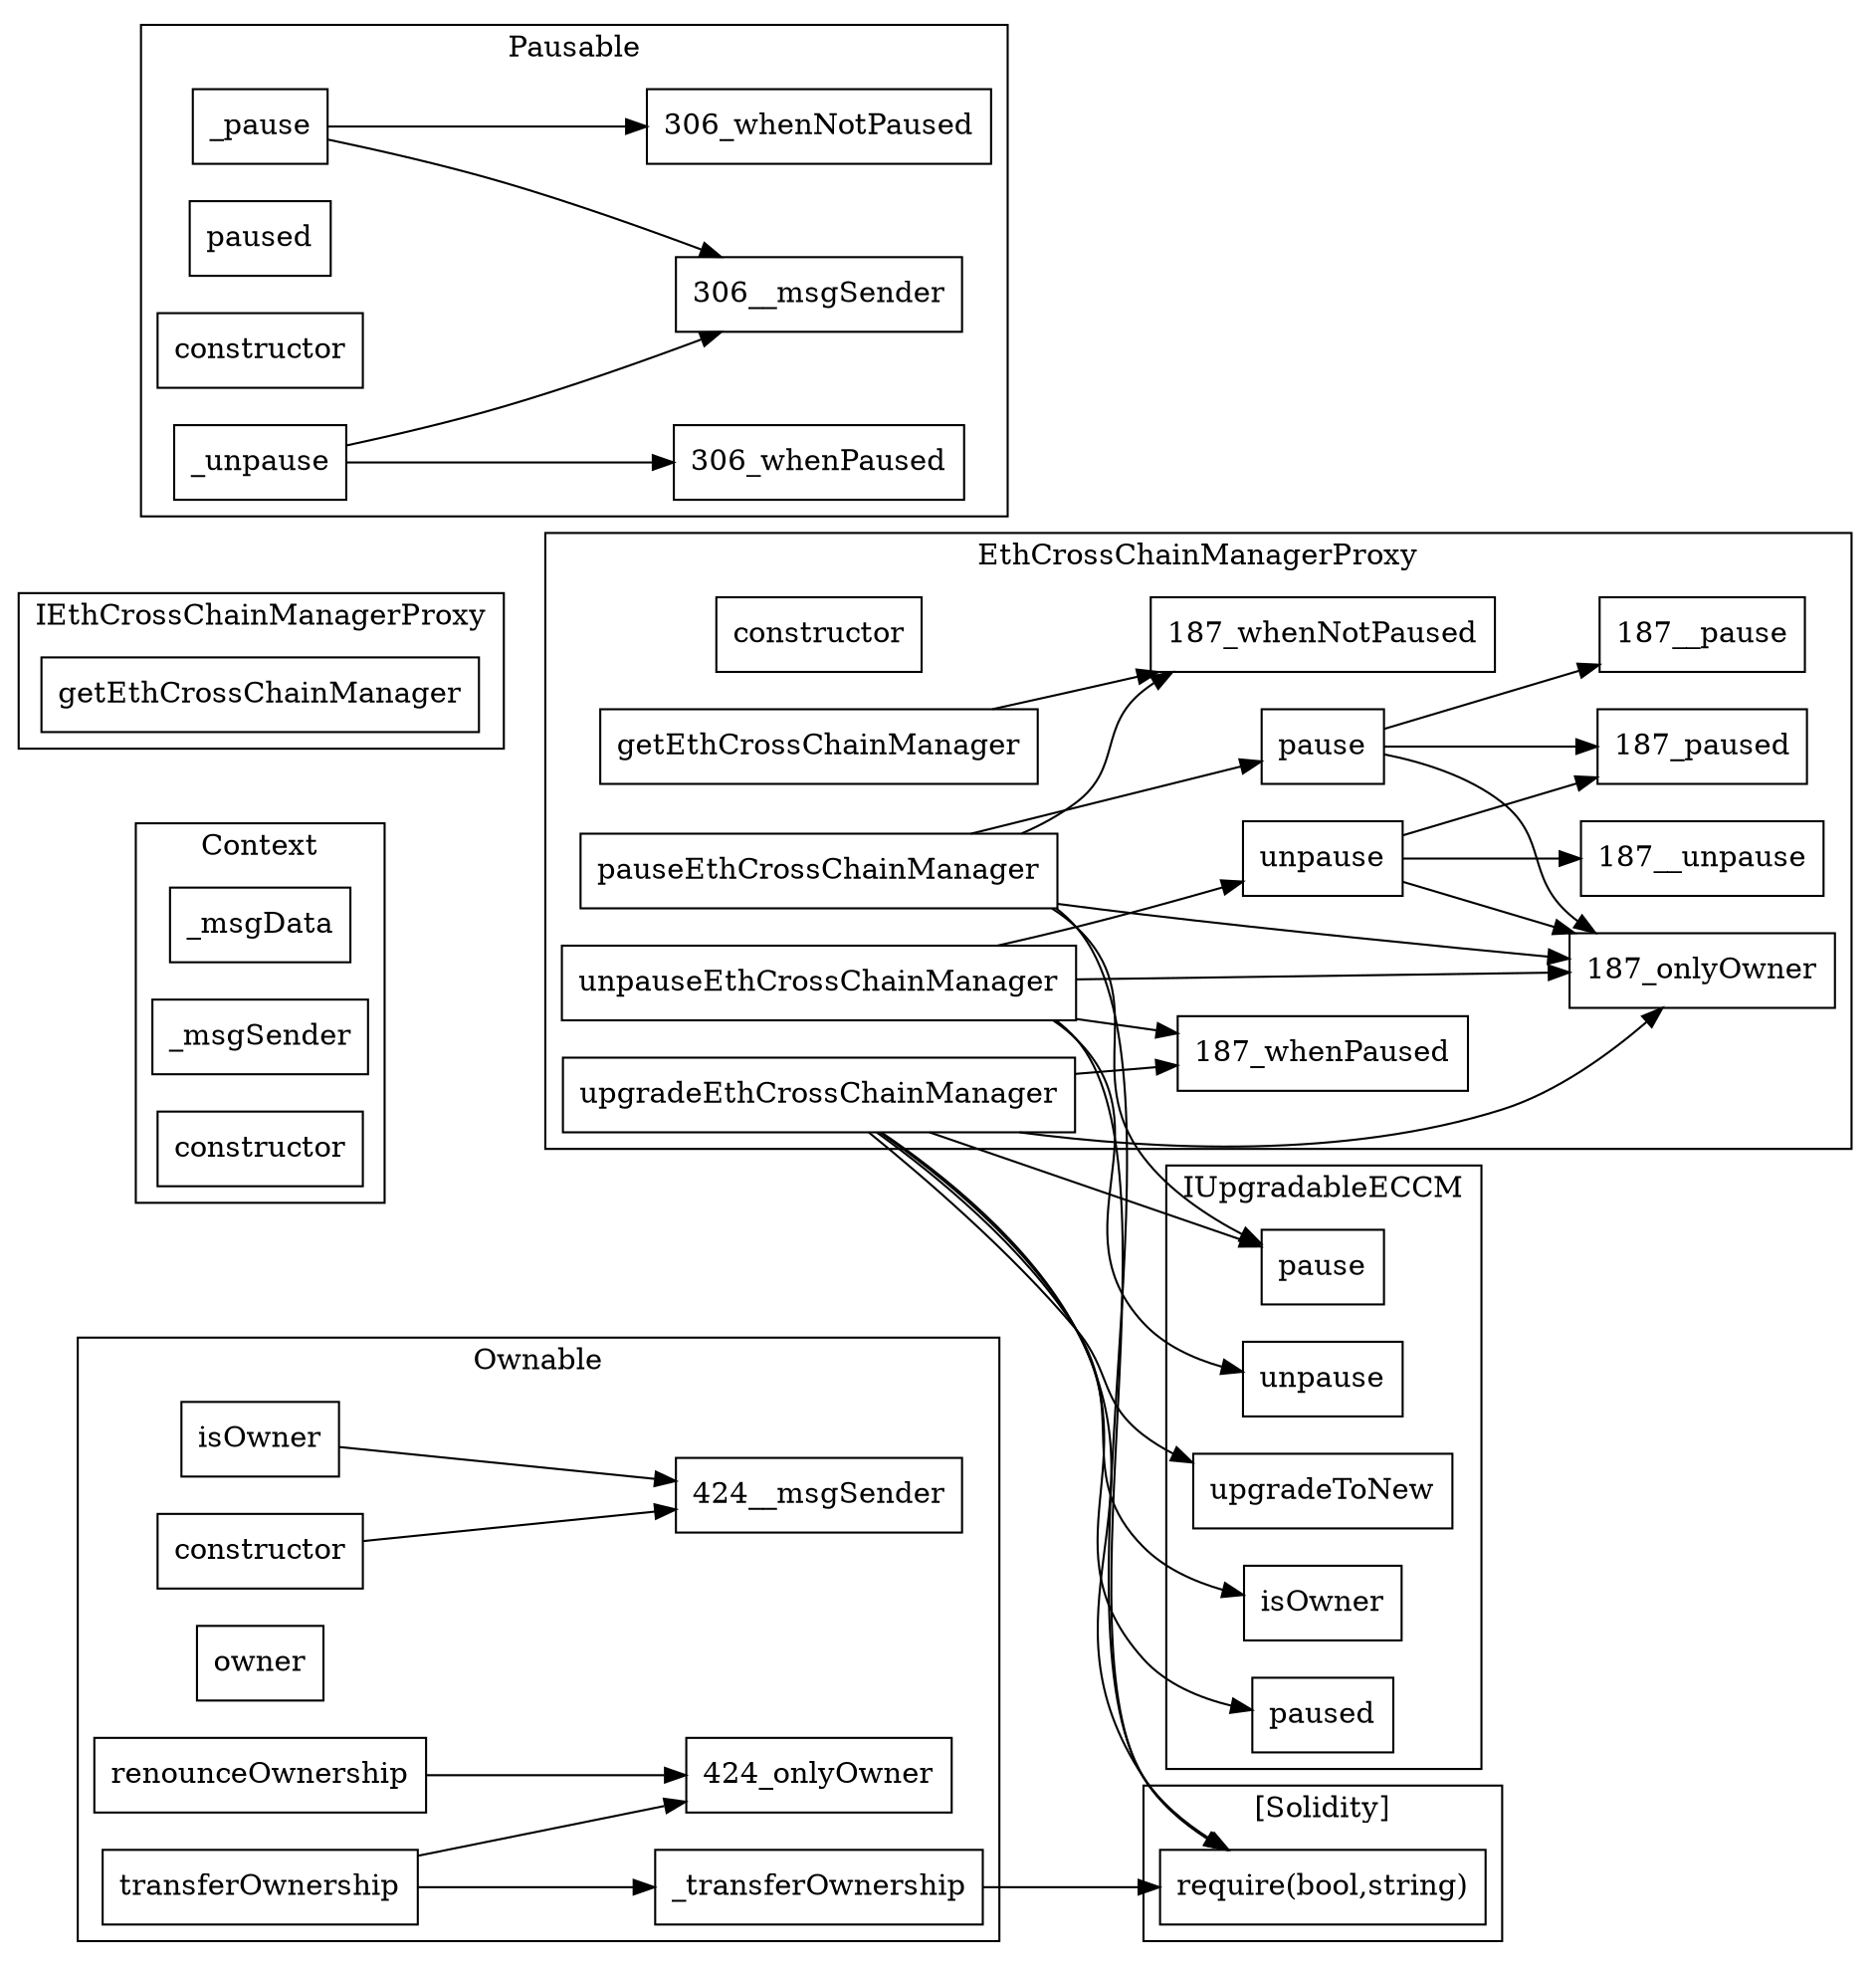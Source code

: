 strict digraph {
rankdir="LR"
node [shape=box]
subgraph cluster_225_IUpgradableECCM {
label = "IUpgradableECCM"
"225_isOwner" [label="isOwner"]
"225_unpause" [label="unpause"]
"225_pause" [label="pause"]
"225_paused" [label="paused"]
"225_upgradeToNew" [label="upgradeToNew"]
}subgraph cluster_451_Context {
label = "Context"
"451__msgData" [label="_msgData"]
"451__msgSender" [label="_msgSender"]
"451_constructor" [label="constructor"]
}subgraph cluster_195_IEthCrossChainManagerProxy {
label = "IEthCrossChainManagerProxy"
"195_getEthCrossChainManager" [label="getEthCrossChainManager"]
}subgraph cluster_424_Ownable {
label = "Ownable"
"424_constructor" [label="constructor"]
"424__transferOwnership" [label="_transferOwnership"]
"424_renounceOwnership" [label="renounceOwnership"]
"424_owner" [label="owner"]
"424_isOwner" [label="isOwner"]
"424_transferOwnership" [label="transferOwnership"]
"424_isOwner" -> "424__msgSender"
"424_renounceOwnership" -> "424_onlyOwner"
"424_transferOwnership" -> "424_onlyOwner"
"424_constructor" -> "424__msgSender"
"424_transferOwnership" -> "424__transferOwnership"
}subgraph cluster_306_Pausable {
label = "Pausable"
"306__pause" [label="_pause"]
"306_paused" [label="paused"]
"306_constructor" [label="constructor"]
"306__unpause" [label="_unpause"]
"306__unpause" -> "306__msgSender"
"306__pause" -> "306__msgSender"
"306__pause" -> "306_whenNotPaused"
"306__unpause" -> "306_whenPaused"
}subgraph cluster_187_EthCrossChainManagerProxy {
label = "EthCrossChainManagerProxy"
"187_unpause" [label="unpause"]
"187_pause" [label="pause"]
"187_constructor" [label="constructor"]
"187_unpauseEthCrossChainManager" [label="unpauseEthCrossChainManager"]
"187_getEthCrossChainManager" [label="getEthCrossChainManager"]
"187_pauseEthCrossChainManager" [label="pauseEthCrossChainManager"]
"187_upgradeEthCrossChainManager" [label="upgradeEthCrossChainManager"]
"187_unpauseEthCrossChainManager" -> "187_unpause"
"187_unpauseEthCrossChainManager" -> "187_onlyOwner"
"187_pauseEthCrossChainManager" -> "187_pause"
"187_unpause" -> "187_onlyOwner"
"187_pause" -> "187_paused"
"187_unpauseEthCrossChainManager" -> "187_whenPaused"
"187_upgradeEthCrossChainManager" -> "187_whenPaused"
"187_pause" -> "187__pause"
"187_pause" -> "187_onlyOwner"
"187_unpause" -> "187_paused"
"187_getEthCrossChainManager" -> "187_whenNotPaused"
"187_unpause" -> "187__unpause"
"187_pauseEthCrossChainManager" -> "187_whenNotPaused"
"187_upgradeEthCrossChainManager" -> "187_onlyOwner"
"187_pauseEthCrossChainManager" -> "187_onlyOwner"
}subgraph cluster_solidity {
label = "[Solidity]"
"require(bool,string)" 
"187_pauseEthCrossChainManager" -> "require(bool,string)"
"187_upgradeEthCrossChainManager" -> "require(bool,string)"
"424__transferOwnership" -> "require(bool,string)"
"187_unpauseEthCrossChainManager" -> "require(bool,string)"
}"187_unpauseEthCrossChainManager" -> "225_unpause"
"187_upgradeEthCrossChainManager" -> "225_pause"
"187_upgradeEthCrossChainManager" -> "225_upgradeToNew"
"187_upgradeEthCrossChainManager" -> "225_isOwner"
"187_upgradeEthCrossChainManager" -> "225_paused"
"187_pauseEthCrossChainManager" -> "225_pause"
}